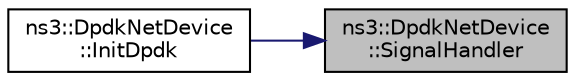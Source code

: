 digraph "ns3::DpdkNetDevice::SignalHandler"
{
 // LATEX_PDF_SIZE
  edge [fontname="Helvetica",fontsize="10",labelfontname="Helvetica",labelfontsize="10"];
  node [fontname="Helvetica",fontsize="10",shape=record];
  rankdir="RL";
  Node1 [label="ns3::DpdkNetDevice\l::SignalHandler",height=0.2,width=0.4,color="black", fillcolor="grey75", style="filled", fontcolor="black",tooltip="A signal handler for SIGINT and SIGTERM signals."];
  Node1 -> Node2 [dir="back",color="midnightblue",fontsize="10",style="solid",fontname="Helvetica"];
  Node2 [label="ns3::DpdkNetDevice\l::InitDpdk",height=0.2,width=0.4,color="black", fillcolor="white", style="filled",URL="$classns3_1_1_dpdk_net_device.html#a23174f649ba187908093e2046225ca7b",tooltip="Initialize Dpdk."];
}
